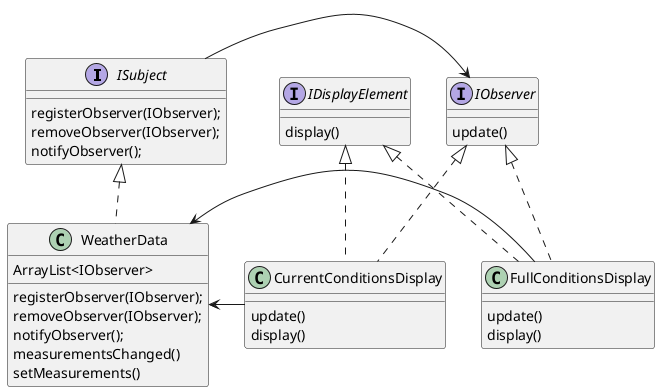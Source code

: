 @startuml

interface ISubject {
    registerObserver(IObserver);
    removeObserver(IObserver);
    notifyObserver();
}
interface IObserver {
    update()
}
interface IDisplayElement {
    display()
}

ISubject <|.. WeatherData
ISubject -> IObserver
IDisplayElement <|.. CurrentConditionsDisplay
IDisplayElement <|.. FullConditionsDisplay
IObserver <|.. CurrentConditionsDisplay
IObserver <|.. FullConditionsDisplay

class WeatherData {
    ArrayList<IObserver>

    registerObserver(IObserver);
    removeObserver(IObserver);
    notifyObserver();
    measurementsChanged()
    setMeasurements()
}

WeatherData <- CurrentConditionsDisplay
WeatherData <- FullConditionsDisplay

class CurrentConditionsDisplay {
    update()
    display()
}

class FullConditionsDisplay {
    update()
    display()
}

@enduml